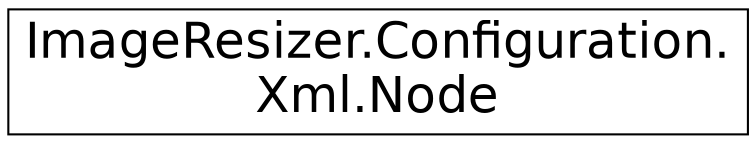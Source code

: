 digraph "Graphical Class Hierarchy"
{
  edge [fontname="Helvetica",fontsize="24",labelfontname="Helvetica",labelfontsize="24"];
  node [fontname="Helvetica",fontsize="24",shape=record];
  rankdir="LR";
  Node1 [label="ImageResizer.Configuration.\lXml.Node",height=0.2,width=0.4,color="black", fillcolor="white", style="filled",URL="$class_image_resizer_1_1_configuration_1_1_xml_1_1_node.html",tooltip="No support for namespaces, no intention of eventual serialization. Everything is case-insensitive, but preserves case. Not thread safe. "];
}
